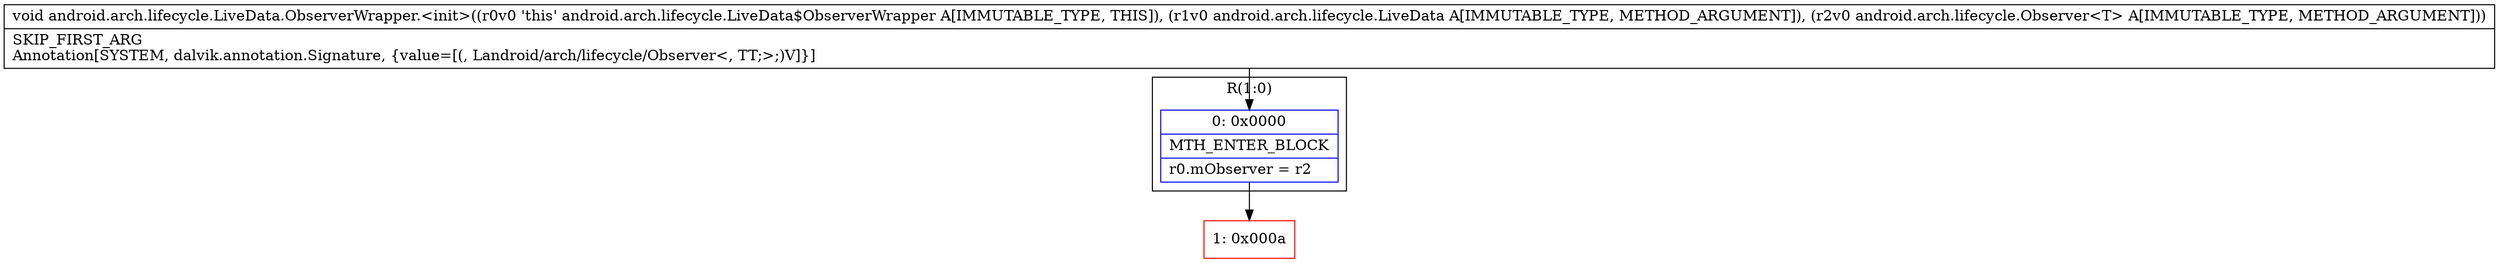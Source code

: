 digraph "CFG forandroid.arch.lifecycle.LiveData.ObserverWrapper.\<init\>(Landroid\/arch\/lifecycle\/LiveData;Landroid\/arch\/lifecycle\/Observer;)V" {
subgraph cluster_Region_1504875344 {
label = "R(1:0)";
node [shape=record,color=blue];
Node_0 [shape=record,label="{0\:\ 0x0000|MTH_ENTER_BLOCK\l|r0.mObserver = r2\l}"];
}
Node_1 [shape=record,color=red,label="{1\:\ 0x000a}"];
MethodNode[shape=record,label="{void android.arch.lifecycle.LiveData.ObserverWrapper.\<init\>((r0v0 'this' android.arch.lifecycle.LiveData$ObserverWrapper A[IMMUTABLE_TYPE, THIS]), (r1v0 android.arch.lifecycle.LiveData A[IMMUTABLE_TYPE, METHOD_ARGUMENT]), (r2v0 android.arch.lifecycle.Observer\<T\> A[IMMUTABLE_TYPE, METHOD_ARGUMENT]))  | SKIP_FIRST_ARG\lAnnotation[SYSTEM, dalvik.annotation.Signature, \{value=[(, Landroid\/arch\/lifecycle\/Observer\<, TT;\>;)V]\}]\l}"];
MethodNode -> Node_0;
Node_0 -> Node_1;
}

